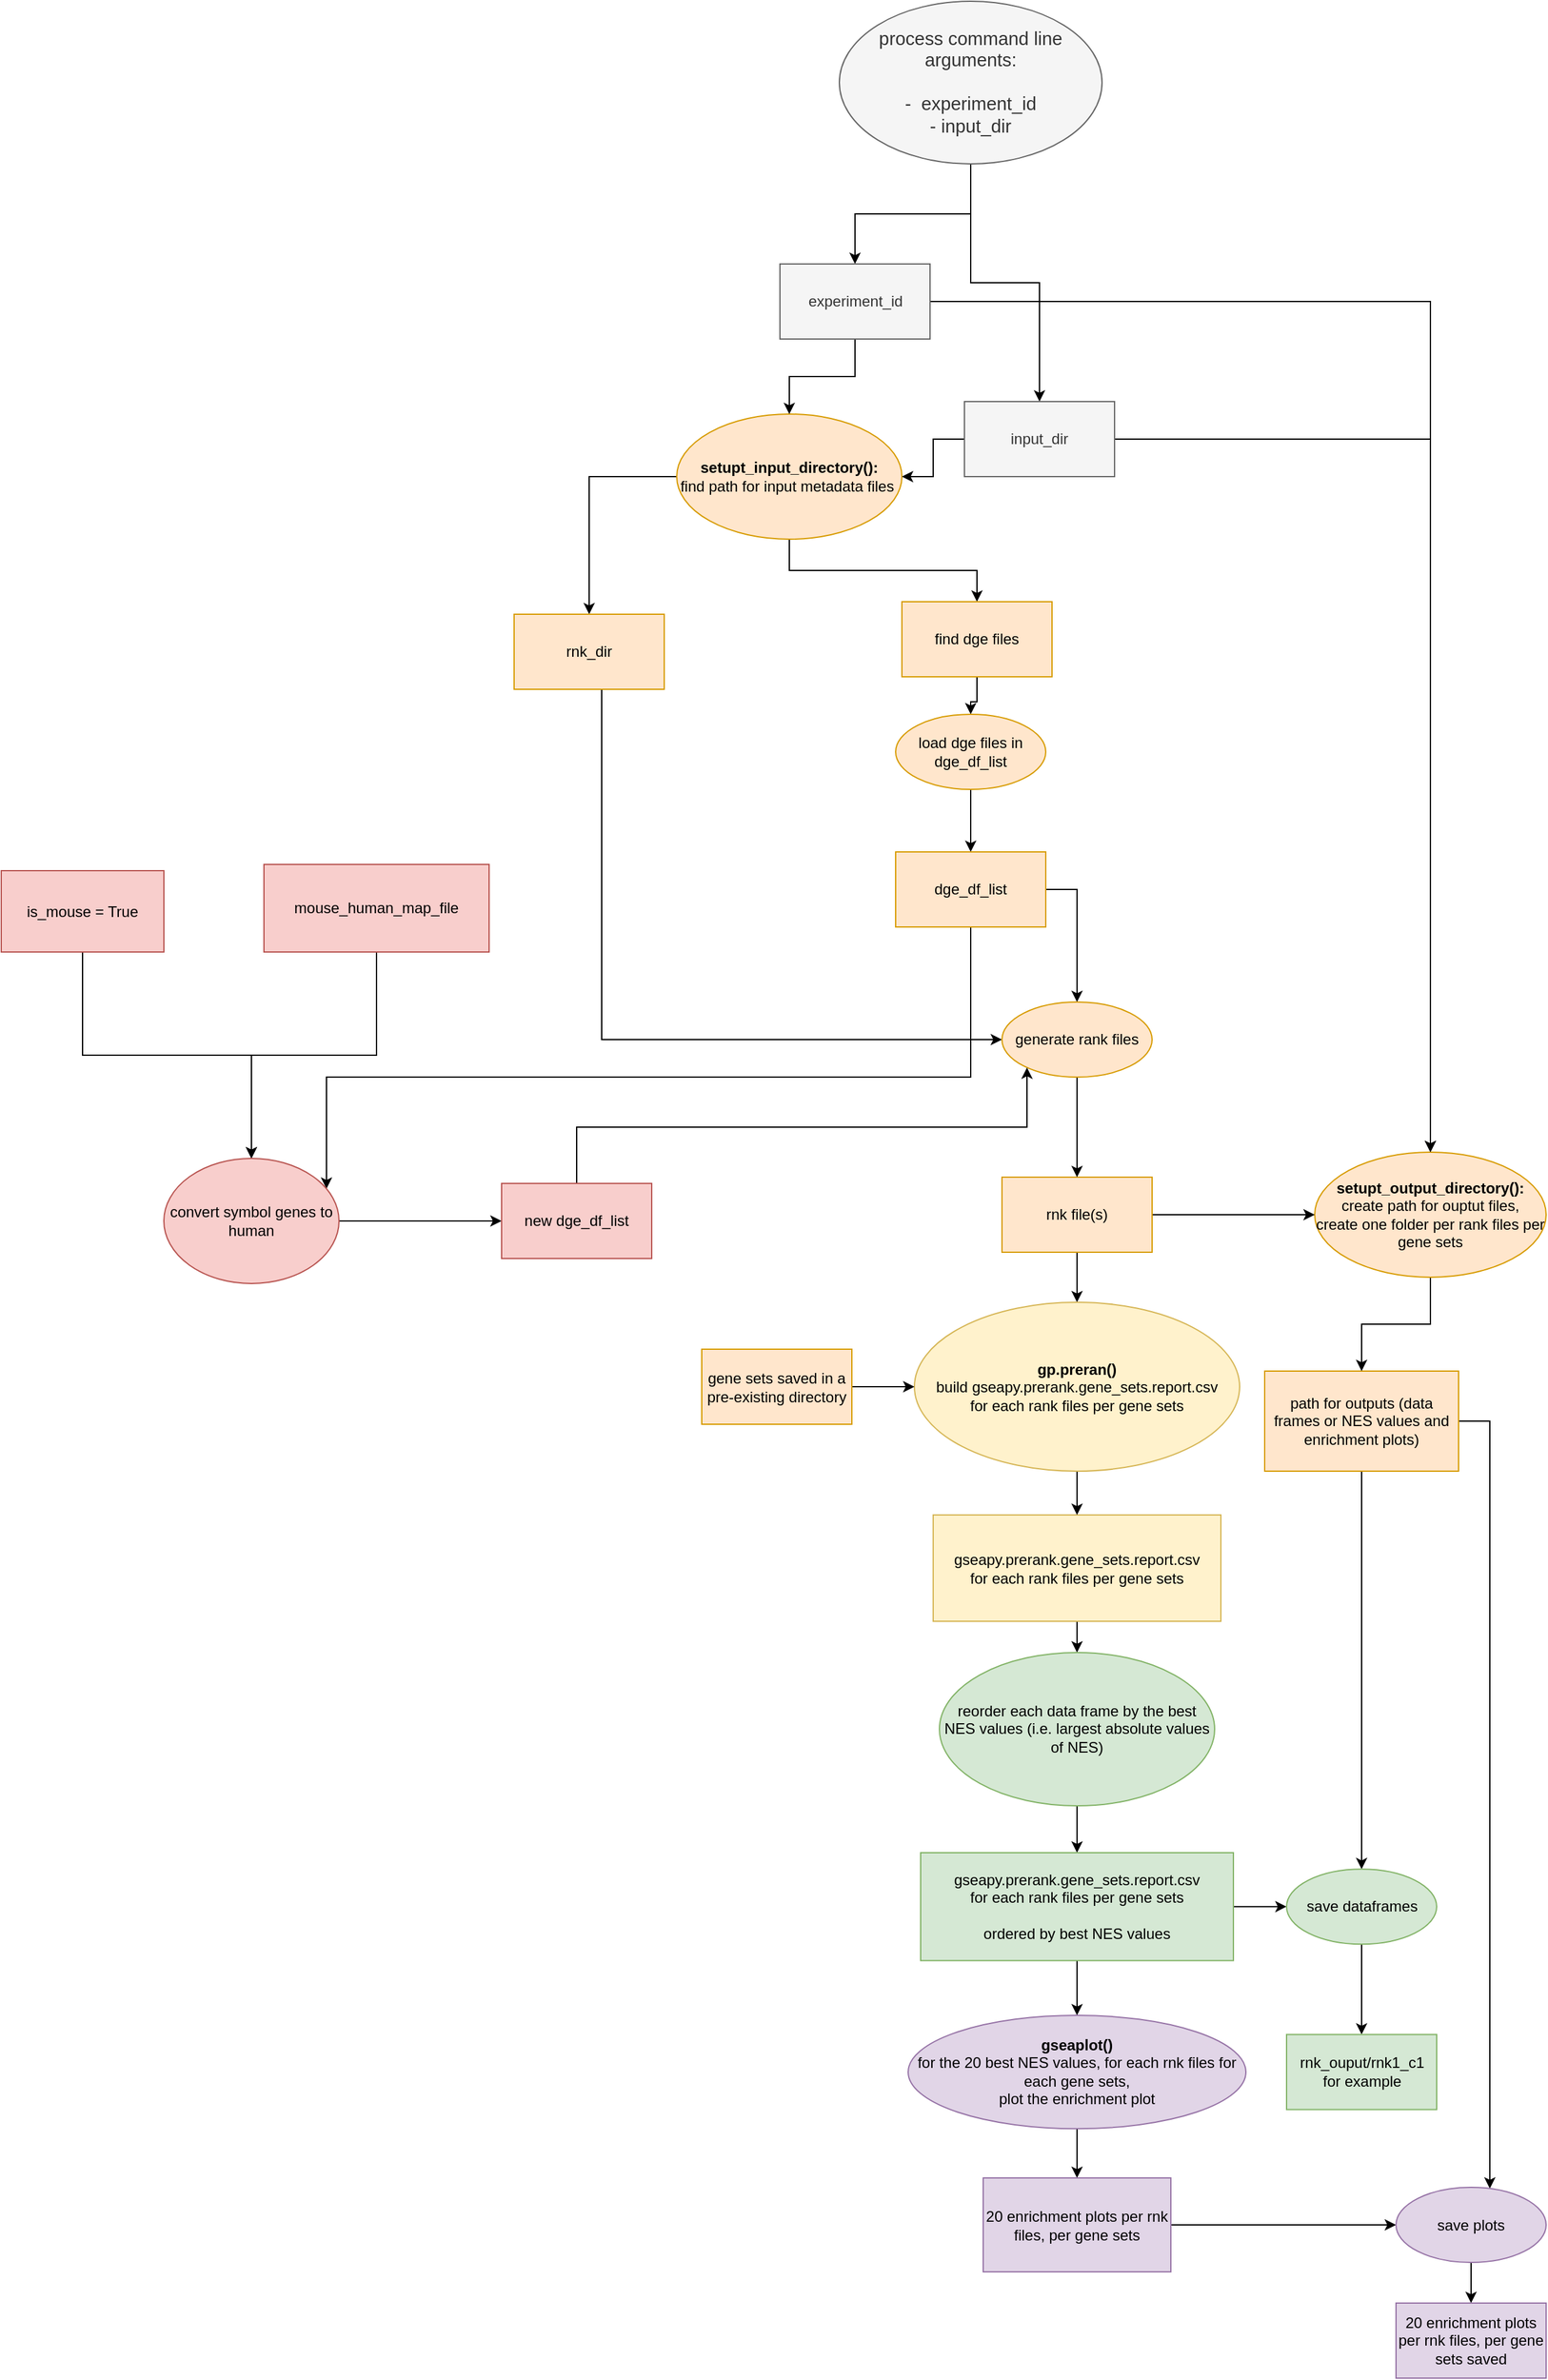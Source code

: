 <mxfile version="15.8.0" type="github">
  <diagram id="pDyUetdAAQLMD6045xFQ" name="Page-1">
    <mxGraphModel dx="1673" dy="1115" grid="1" gridSize="10" guides="1" tooltips="1" connect="1" arrows="1" fold="1" page="1" pageScale="1" pageWidth="850" pageHeight="1100" math="0" shadow="0">
      <root>
        <mxCell id="0" />
        <mxCell id="1" parent="0" />
        <mxCell id="V_4nySnlaSvJKYtQ2s8u-53" value="" style="edgeStyle=orthogonalEdgeStyle;rounded=0;orthogonalLoop=1;jettySize=auto;html=1;" edge="1" parent="1" source="V_4nySnlaSvJKYtQ2s8u-8" target="V_4nySnlaSvJKYtQ2s8u-51">
          <mxGeometry relative="1" as="geometry" />
        </mxCell>
        <mxCell id="V_4nySnlaSvJKYtQ2s8u-58" value="" style="edgeStyle=orthogonalEdgeStyle;rounded=0;orthogonalLoop=1;jettySize=auto;html=1;" edge="1" parent="1" source="V_4nySnlaSvJKYtQ2s8u-8" target="V_4nySnlaSvJKYtQ2s8u-57">
          <mxGeometry relative="1" as="geometry">
            <Array as="points">
              <mxPoint x="1210" y="1155" />
            </Array>
          </mxGeometry>
        </mxCell>
        <mxCell id="V_4nySnlaSvJKYtQ2s8u-8" value="path for outputs (data frames or NES values and enrichment plots)" style="rounded=0;whiteSpace=wrap;html=1;fillColor=#ffe6cc;strokeColor=#d79b00;" vertex="1" parent="1">
          <mxGeometry x="1030" y="1115" width="155" height="80" as="geometry" />
        </mxCell>
        <mxCell id="V_4nySnlaSvJKYtQ2s8u-28" value="" style="edgeStyle=orthogonalEdgeStyle;rounded=0;orthogonalLoop=1;jettySize=auto;html=1;" edge="1" parent="1" source="V_4nySnlaSvJKYtQ2s8u-10" target="V_4nySnlaSvJKYtQ2s8u-14">
          <mxGeometry relative="1" as="geometry" />
        </mxCell>
        <mxCell id="V_4nySnlaSvJKYtQ2s8u-74" value="" style="edgeStyle=orthogonalEdgeStyle;rounded=0;orthogonalLoop=1;jettySize=auto;html=1;" edge="1" parent="1" source="V_4nySnlaSvJKYtQ2s8u-10" target="V_4nySnlaSvJKYtQ2s8u-73">
          <mxGeometry relative="1" as="geometry" />
        </mxCell>
        <mxCell id="V_4nySnlaSvJKYtQ2s8u-10" value="&lt;span style=&quot;font-size: 11pt ; font-family: &amp;#34;calibri&amp;#34; , sans-serif&quot;&gt;process command line&lt;br&gt;arguments:&lt;br&gt;&lt;br&gt;-&amp;nbsp; experiment_id&lt;br&gt;- input_dir&lt;br&gt;&lt;/span&gt;" style="ellipse;whiteSpace=wrap;html=1;fillColor=#f5f5f5;fontColor=#333333;strokeColor=#666666;" vertex="1" parent="1">
          <mxGeometry x="690" y="20" width="210" height="130" as="geometry" />
        </mxCell>
        <mxCell id="V_4nySnlaSvJKYtQ2s8u-30" value="" style="edgeStyle=orthogonalEdgeStyle;rounded=0;orthogonalLoop=1;jettySize=auto;html=1;exitX=1;exitY=0.5;exitDx=0;exitDy=0;" edge="1" parent="1" source="V_4nySnlaSvJKYtQ2s8u-14" target="V_4nySnlaSvJKYtQ2s8u-19">
          <mxGeometry relative="1" as="geometry">
            <mxPoint x="1000" y="370" as="sourcePoint" />
          </mxGeometry>
        </mxCell>
        <mxCell id="V_4nySnlaSvJKYtQ2s8u-18" value="" style="edgeStyle=orthogonalEdgeStyle;rounded=0;orthogonalLoop=1;jettySize=auto;html=1;" edge="1" parent="1" source="V_4nySnlaSvJKYtQ2s8u-19" target="V_4nySnlaSvJKYtQ2s8u-8">
          <mxGeometry relative="1" as="geometry" />
        </mxCell>
        <mxCell id="V_4nySnlaSvJKYtQ2s8u-19" value="&lt;b&gt;setupt_output_directory():&lt;/b&gt; &lt;br&gt;create path for ouptut files,&lt;br&gt;create one folder per rank files per gene sets" style="ellipse;whiteSpace=wrap;html=1;rounded=0;fillColor=#ffe6cc;strokeColor=#d79b00;" vertex="1" parent="1">
          <mxGeometry x="1070" y="940" width="185" height="100" as="geometry" />
        </mxCell>
        <mxCell id="V_4nySnlaSvJKYtQ2s8u-63" value="" style="edgeStyle=orthogonalEdgeStyle;rounded=0;orthogonalLoop=1;jettySize=auto;html=1;" edge="1" parent="1" source="V_4nySnlaSvJKYtQ2s8u-20" target="V_4nySnlaSvJKYtQ2s8u-62">
          <mxGeometry relative="1" as="geometry" />
        </mxCell>
        <mxCell id="V_4nySnlaSvJKYtQ2s8u-82" value="" style="edgeStyle=orthogonalEdgeStyle;rounded=0;orthogonalLoop=1;jettySize=auto;html=1;" edge="1" parent="1" source="V_4nySnlaSvJKYtQ2s8u-20" target="V_4nySnlaSvJKYtQ2s8u-81">
          <mxGeometry relative="1" as="geometry" />
        </mxCell>
        <mxCell id="V_4nySnlaSvJKYtQ2s8u-20" value="&lt;b&gt;setupt_input_directory():&lt;/b&gt; &lt;br&gt;find path for input metadata files&amp;nbsp;" style="ellipse;whiteSpace=wrap;html=1;rounded=0;fillColor=#ffe6cc;strokeColor=#d79b00;" vertex="1" parent="1">
          <mxGeometry x="560" y="350" width="180" height="100" as="geometry" />
        </mxCell>
        <mxCell id="V_4nySnlaSvJKYtQ2s8u-29" value="" style="edgeStyle=orthogonalEdgeStyle;rounded=0;orthogonalLoop=1;jettySize=auto;html=1;" edge="1" parent="1" source="V_4nySnlaSvJKYtQ2s8u-14" target="V_4nySnlaSvJKYtQ2s8u-20">
          <mxGeometry relative="1" as="geometry" />
        </mxCell>
        <mxCell id="V_4nySnlaSvJKYtQ2s8u-14" value="&lt;span&gt;input_dir&lt;/span&gt;" style="rounded=0;whiteSpace=wrap;html=1;fillColor=#f5f5f5;fontColor=#333333;strokeColor=#666666;" vertex="1" parent="1">
          <mxGeometry x="790" y="340" width="120" height="60" as="geometry" />
        </mxCell>
        <mxCell id="V_4nySnlaSvJKYtQ2s8u-40" value="" style="edgeStyle=orthogonalEdgeStyle;rounded=0;orthogonalLoop=1;jettySize=auto;html=1;" edge="1" parent="1" source="V_4nySnlaSvJKYtQ2s8u-31" target="V_4nySnlaSvJKYtQ2s8u-39">
          <mxGeometry relative="1" as="geometry" />
        </mxCell>
        <mxCell id="V_4nySnlaSvJKYtQ2s8u-31" value="gseapy.prerank.gene_sets.report.csv&lt;br&gt;for each rank files per gene sets" style="whiteSpace=wrap;html=1;rounded=0;strokeColor=#d6b656;fillColor=#fff2cc;" vertex="1" parent="1">
          <mxGeometry x="765" y="1230" width="230" height="85" as="geometry" />
        </mxCell>
        <mxCell id="V_4nySnlaSvJKYtQ2s8u-36" value="" style="edgeStyle=orthogonalEdgeStyle;rounded=0;orthogonalLoop=1;jettySize=auto;html=1;" edge="1" parent="1" source="V_4nySnlaSvJKYtQ2s8u-33" target="V_4nySnlaSvJKYtQ2s8u-35">
          <mxGeometry relative="1" as="geometry" />
        </mxCell>
        <mxCell id="V_4nySnlaSvJKYtQ2s8u-101" value="" style="edgeStyle=orthogonalEdgeStyle;rounded=0;orthogonalLoop=1;jettySize=auto;html=1;" edge="1" parent="1" source="V_4nySnlaSvJKYtQ2s8u-33" target="V_4nySnlaSvJKYtQ2s8u-19">
          <mxGeometry relative="1" as="geometry" />
        </mxCell>
        <mxCell id="V_4nySnlaSvJKYtQ2s8u-33" value="rnk file(s)" style="whiteSpace=wrap;html=1;rounded=0;strokeColor=#d79b00;fillColor=#ffe6cc;" vertex="1" parent="1">
          <mxGeometry x="820" y="960" width="120" height="60" as="geometry" />
        </mxCell>
        <mxCell id="V_4nySnlaSvJKYtQ2s8u-37" value="" style="edgeStyle=orthogonalEdgeStyle;rounded=0;orthogonalLoop=1;jettySize=auto;html=1;" edge="1" parent="1" source="V_4nySnlaSvJKYtQ2s8u-35" target="V_4nySnlaSvJKYtQ2s8u-31">
          <mxGeometry relative="1" as="geometry" />
        </mxCell>
        <mxCell id="V_4nySnlaSvJKYtQ2s8u-35" value="&lt;span&gt;&lt;b&gt;gp.preran()&lt;/b&gt;&lt;br&gt;build gseapy.prerank.gene_sets.report.csv&lt;/span&gt;&lt;br&gt;&lt;span&gt;for each rank files per gene sets&lt;/span&gt;" style="ellipse;whiteSpace=wrap;html=1;rounded=0;strokeColor=#d6b656;fillColor=#fff2cc;" vertex="1" parent="1">
          <mxGeometry x="750" y="1060" width="260" height="135" as="geometry" />
        </mxCell>
        <mxCell id="V_4nySnlaSvJKYtQ2s8u-100" value="" style="edgeStyle=orthogonalEdgeStyle;rounded=0;orthogonalLoop=1;jettySize=auto;html=1;" edge="1" parent="1" source="V_4nySnlaSvJKYtQ2s8u-38" target="V_4nySnlaSvJKYtQ2s8u-35">
          <mxGeometry relative="1" as="geometry" />
        </mxCell>
        <mxCell id="V_4nySnlaSvJKYtQ2s8u-38" value="gene sets saved in a pre-existing directory" style="rounded=0;whiteSpace=wrap;html=1;fillColor=#ffe6cc;strokeColor=#d79b00;" vertex="1" parent="1">
          <mxGeometry x="580" y="1097.5" width="120" height="60" as="geometry" />
        </mxCell>
        <mxCell id="V_4nySnlaSvJKYtQ2s8u-46" value="" style="edgeStyle=orthogonalEdgeStyle;rounded=0;orthogonalLoop=1;jettySize=auto;html=1;" edge="1" parent="1" source="V_4nySnlaSvJKYtQ2s8u-39" target="V_4nySnlaSvJKYtQ2s8u-45">
          <mxGeometry relative="1" as="geometry" />
        </mxCell>
        <mxCell id="V_4nySnlaSvJKYtQ2s8u-39" value="reorder each data frame by the best NES values (i.e. largest absolute values of NES)" style="ellipse;whiteSpace=wrap;html=1;rounded=0;strokeColor=#82b366;fillColor=#d5e8d4;" vertex="1" parent="1">
          <mxGeometry x="770" y="1340" width="220" height="122.5" as="geometry" />
        </mxCell>
        <mxCell id="V_4nySnlaSvJKYtQ2s8u-48" value="" style="edgeStyle=orthogonalEdgeStyle;rounded=0;orthogonalLoop=1;jettySize=auto;html=1;" edge="1" parent="1" source="V_4nySnlaSvJKYtQ2s8u-45" target="V_4nySnlaSvJKYtQ2s8u-47">
          <mxGeometry relative="1" as="geometry" />
        </mxCell>
        <mxCell id="V_4nySnlaSvJKYtQ2s8u-99" value="" style="edgeStyle=orthogonalEdgeStyle;rounded=0;orthogonalLoop=1;jettySize=auto;html=1;" edge="1" parent="1" source="V_4nySnlaSvJKYtQ2s8u-45" target="V_4nySnlaSvJKYtQ2s8u-51">
          <mxGeometry relative="1" as="geometry" />
        </mxCell>
        <mxCell id="V_4nySnlaSvJKYtQ2s8u-45" value="&lt;span&gt;gseapy.prerank.gene_sets.report.csv&lt;/span&gt;&lt;br&gt;&lt;span&gt;for each rank files per gene sets&lt;br&gt;&lt;br&gt;ordered by best NES values&lt;br&gt;&lt;/span&gt;" style="whiteSpace=wrap;html=1;rounded=0;strokeColor=#82b366;fillColor=#d5e8d4;" vertex="1" parent="1">
          <mxGeometry x="755" y="1500" width="250" height="86.25" as="geometry" />
        </mxCell>
        <mxCell id="V_4nySnlaSvJKYtQ2s8u-50" value="" style="edgeStyle=orthogonalEdgeStyle;rounded=0;orthogonalLoop=1;jettySize=auto;html=1;" edge="1" parent="1" source="V_4nySnlaSvJKYtQ2s8u-47" target="V_4nySnlaSvJKYtQ2s8u-49">
          <mxGeometry relative="1" as="geometry" />
        </mxCell>
        <mxCell id="V_4nySnlaSvJKYtQ2s8u-47" value="&lt;b&gt;gseaplot()&lt;/b&gt;&lt;br&gt;for the 20 best NES values, for each rnk files for each gene sets,&lt;br&gt;plot the enrichment plot" style="ellipse;whiteSpace=wrap;html=1;rounded=0;strokeColor=#9673a6;fillColor=#e1d5e7;" vertex="1" parent="1">
          <mxGeometry x="745" y="1630" width="270" height="90.63" as="geometry" />
        </mxCell>
        <mxCell id="V_4nySnlaSvJKYtQ2s8u-59" value="" style="edgeStyle=orthogonalEdgeStyle;rounded=0;orthogonalLoop=1;jettySize=auto;html=1;" edge="1" parent="1" source="V_4nySnlaSvJKYtQ2s8u-49" target="V_4nySnlaSvJKYtQ2s8u-57">
          <mxGeometry relative="1" as="geometry" />
        </mxCell>
        <mxCell id="V_4nySnlaSvJKYtQ2s8u-49" value="20 enrichment plots per rnk files, per gene sets" style="whiteSpace=wrap;html=1;rounded=0;strokeColor=#9673a6;fillColor=#e1d5e7;" vertex="1" parent="1">
          <mxGeometry x="805" y="1760" width="150" height="75.05" as="geometry" />
        </mxCell>
        <mxCell id="V_4nySnlaSvJKYtQ2s8u-55" value="" style="edgeStyle=orthogonalEdgeStyle;rounded=0;orthogonalLoop=1;jettySize=auto;html=1;" edge="1" parent="1" source="V_4nySnlaSvJKYtQ2s8u-51" target="V_4nySnlaSvJKYtQ2s8u-54">
          <mxGeometry relative="1" as="geometry" />
        </mxCell>
        <mxCell id="V_4nySnlaSvJKYtQ2s8u-51" value="save dataframes" style="ellipse;whiteSpace=wrap;html=1;rounded=0;strokeColor=#82b366;fillColor=#d5e8d4;" vertex="1" parent="1">
          <mxGeometry x="1047.5" y="1513.13" width="120" height="60" as="geometry" />
        </mxCell>
        <mxCell id="V_4nySnlaSvJKYtQ2s8u-54" value="rnk_ouput/rnk1_c1&lt;br&gt;for example" style="whiteSpace=wrap;html=1;rounded=0;strokeColor=#82b366;fillColor=#d5e8d4;" vertex="1" parent="1">
          <mxGeometry x="1047.5" y="1645.31" width="120" height="60" as="geometry" />
        </mxCell>
        <mxCell id="V_4nySnlaSvJKYtQ2s8u-61" value="" style="edgeStyle=orthogonalEdgeStyle;rounded=0;orthogonalLoop=1;jettySize=auto;html=1;" edge="1" parent="1" source="V_4nySnlaSvJKYtQ2s8u-57" target="V_4nySnlaSvJKYtQ2s8u-60">
          <mxGeometry relative="1" as="geometry" />
        </mxCell>
        <mxCell id="V_4nySnlaSvJKYtQ2s8u-57" value="save plots" style="ellipse;whiteSpace=wrap;html=1;rounded=0;strokeColor=#9673a6;fillColor=#e1d5e7;" vertex="1" parent="1">
          <mxGeometry x="1135" y="1767.52" width="120" height="60" as="geometry" />
        </mxCell>
        <mxCell id="V_4nySnlaSvJKYtQ2s8u-60" value="&lt;span&gt;20 enrichment plots per rnk files, per gene sets saved&lt;/span&gt;" style="whiteSpace=wrap;html=1;rounded=0;strokeColor=#9673a6;fillColor=#e1d5e7;" vertex="1" parent="1">
          <mxGeometry x="1135" y="1860" width="120" height="60" as="geometry" />
        </mxCell>
        <mxCell id="V_4nySnlaSvJKYtQ2s8u-71" value="" style="edgeStyle=orthogonalEdgeStyle;rounded=0;orthogonalLoop=1;jettySize=auto;html=1;entryX=0;entryY=0.5;entryDx=0;entryDy=0;" edge="1" parent="1" source="V_4nySnlaSvJKYtQ2s8u-62" target="V_4nySnlaSvJKYtQ2s8u-87">
          <mxGeometry relative="1" as="geometry">
            <mxPoint x="417.5" y="635" as="targetPoint" />
            <Array as="points">
              <mxPoint x="500" y="850" />
            </Array>
          </mxGeometry>
        </mxCell>
        <mxCell id="V_4nySnlaSvJKYtQ2s8u-62" value="rnk_dir" style="whiteSpace=wrap;html=1;rounded=0;strokeColor=#d79b00;fillColor=#ffe6cc;" vertex="1" parent="1">
          <mxGeometry x="430" y="510" width="120" height="60" as="geometry" />
        </mxCell>
        <mxCell id="V_4nySnlaSvJKYtQ2s8u-75" value="" style="edgeStyle=orthogonalEdgeStyle;rounded=0;orthogonalLoop=1;jettySize=auto;html=1;" edge="1" parent="1" source="V_4nySnlaSvJKYtQ2s8u-73" target="V_4nySnlaSvJKYtQ2s8u-20">
          <mxGeometry relative="1" as="geometry" />
        </mxCell>
        <mxCell id="V_4nySnlaSvJKYtQ2s8u-80" value="" style="edgeStyle=orthogonalEdgeStyle;rounded=0;orthogonalLoop=1;jettySize=auto;html=1;" edge="1" parent="1" source="V_4nySnlaSvJKYtQ2s8u-73" target="V_4nySnlaSvJKYtQ2s8u-19">
          <mxGeometry relative="1" as="geometry" />
        </mxCell>
        <mxCell id="V_4nySnlaSvJKYtQ2s8u-73" value="experiment_id" style="whiteSpace=wrap;html=1;fontColor=#333333;strokeColor=#666666;fillColor=#f5f5f5;" vertex="1" parent="1">
          <mxGeometry x="642.5" y="230" width="120" height="60" as="geometry" />
        </mxCell>
        <mxCell id="V_4nySnlaSvJKYtQ2s8u-84" value="" style="edgeStyle=orthogonalEdgeStyle;rounded=0;orthogonalLoop=1;jettySize=auto;html=1;" edge="1" parent="1" source="V_4nySnlaSvJKYtQ2s8u-81" target="V_4nySnlaSvJKYtQ2s8u-83">
          <mxGeometry relative="1" as="geometry" />
        </mxCell>
        <mxCell id="V_4nySnlaSvJKYtQ2s8u-81" value="find dge files" style="whiteSpace=wrap;html=1;rounded=0;strokeColor=#d79b00;fillColor=#ffe6cc;" vertex="1" parent="1">
          <mxGeometry x="740" y="500" width="120" height="60" as="geometry" />
        </mxCell>
        <mxCell id="V_4nySnlaSvJKYtQ2s8u-86" value="" style="edgeStyle=orthogonalEdgeStyle;rounded=0;orthogonalLoop=1;jettySize=auto;html=1;" edge="1" parent="1" source="V_4nySnlaSvJKYtQ2s8u-83" target="V_4nySnlaSvJKYtQ2s8u-85">
          <mxGeometry relative="1" as="geometry" />
        </mxCell>
        <mxCell id="V_4nySnlaSvJKYtQ2s8u-83" value="load dge files in dge_df_list" style="ellipse;whiteSpace=wrap;html=1;rounded=0;strokeColor=#d79b00;fillColor=#ffe6cc;" vertex="1" parent="1">
          <mxGeometry x="735" y="590" width="120" height="60" as="geometry" />
        </mxCell>
        <mxCell id="V_4nySnlaSvJKYtQ2s8u-88" value="" style="edgeStyle=orthogonalEdgeStyle;rounded=0;orthogonalLoop=1;jettySize=auto;html=1;" edge="1" parent="1" source="V_4nySnlaSvJKYtQ2s8u-85" target="V_4nySnlaSvJKYtQ2s8u-87">
          <mxGeometry relative="1" as="geometry">
            <Array as="points">
              <mxPoint x="880" y="730" />
            </Array>
          </mxGeometry>
        </mxCell>
        <mxCell id="V_4nySnlaSvJKYtQ2s8u-98" value="" style="edgeStyle=orthogonalEdgeStyle;rounded=0;orthogonalLoop=1;jettySize=auto;html=1;" edge="1" parent="1" source="V_4nySnlaSvJKYtQ2s8u-85" target="V_4nySnlaSvJKYtQ2s8u-92">
          <mxGeometry relative="1" as="geometry">
            <Array as="points">
              <mxPoint x="795" y="880" />
              <mxPoint x="280" y="880" />
            </Array>
          </mxGeometry>
        </mxCell>
        <mxCell id="V_4nySnlaSvJKYtQ2s8u-85" value="dge_df_list" style="whiteSpace=wrap;html=1;rounded=0;strokeColor=#d79b00;fillColor=#ffe6cc;" vertex="1" parent="1">
          <mxGeometry x="735" y="700" width="120" height="60" as="geometry" />
        </mxCell>
        <mxCell id="V_4nySnlaSvJKYtQ2s8u-89" value="" style="edgeStyle=orthogonalEdgeStyle;rounded=0;orthogonalLoop=1;jettySize=auto;html=1;" edge="1" parent="1" source="V_4nySnlaSvJKYtQ2s8u-87" target="V_4nySnlaSvJKYtQ2s8u-33">
          <mxGeometry relative="1" as="geometry" />
        </mxCell>
        <mxCell id="V_4nySnlaSvJKYtQ2s8u-87" value="generate rank files" style="ellipse;whiteSpace=wrap;html=1;rounded=0;strokeColor=#d79b00;fillColor=#ffe6cc;" vertex="1" parent="1">
          <mxGeometry x="820" y="820" width="120" height="60" as="geometry" />
        </mxCell>
        <mxCell id="V_4nySnlaSvJKYtQ2s8u-94" value="" style="edgeStyle=orthogonalEdgeStyle;rounded=0;orthogonalLoop=1;jettySize=auto;html=1;entryX=0.5;entryY=0;entryDx=0;entryDy=0;" edge="1" parent="1" source="V_4nySnlaSvJKYtQ2s8u-90" target="V_4nySnlaSvJKYtQ2s8u-92">
          <mxGeometry relative="1" as="geometry">
            <mxPoint x="230" y="955" as="targetPoint" />
          </mxGeometry>
        </mxCell>
        <mxCell id="V_4nySnlaSvJKYtQ2s8u-90" value="mouse_human_map_file" style="rounded=0;whiteSpace=wrap;html=1;fillColor=#f8cecc;strokeColor=#b85450;" vertex="1" parent="1">
          <mxGeometry x="230" y="710" width="180" height="70" as="geometry" />
        </mxCell>
        <mxCell id="V_4nySnlaSvJKYtQ2s8u-93" value="" style="edgeStyle=orthogonalEdgeStyle;rounded=0;orthogonalLoop=1;jettySize=auto;html=1;entryX=0.5;entryY=0;entryDx=0;entryDy=0;" edge="1" parent="1" source="V_4nySnlaSvJKYtQ2s8u-91" target="V_4nySnlaSvJKYtQ2s8u-92">
          <mxGeometry relative="1" as="geometry">
            <mxPoint x="230" y="955" as="targetPoint" />
          </mxGeometry>
        </mxCell>
        <mxCell id="V_4nySnlaSvJKYtQ2s8u-91" value="is_mouse = True" style="rounded=0;whiteSpace=wrap;html=1;fillColor=#f8cecc;strokeColor=#b85450;" vertex="1" parent="1">
          <mxGeometry x="20" y="715" width="130" height="65" as="geometry" />
        </mxCell>
        <mxCell id="V_4nySnlaSvJKYtQ2s8u-96" value="" style="edgeStyle=orthogonalEdgeStyle;rounded=0;orthogonalLoop=1;jettySize=auto;html=1;exitX=1;exitY=0.5;exitDx=0;exitDy=0;" edge="1" parent="1" source="V_4nySnlaSvJKYtQ2s8u-92" target="V_4nySnlaSvJKYtQ2s8u-95">
          <mxGeometry relative="1" as="geometry">
            <mxPoint x="300" y="1005" as="sourcePoint" />
          </mxGeometry>
        </mxCell>
        <mxCell id="V_4nySnlaSvJKYtQ2s8u-92" value="convert symbol genes to human" style="ellipse;whiteSpace=wrap;html=1;rounded=0;strokeColor=#b85450;fillColor=#f8cecc;" vertex="1" parent="1">
          <mxGeometry x="150" y="945" width="140" height="100" as="geometry" />
        </mxCell>
        <mxCell id="V_4nySnlaSvJKYtQ2s8u-97" value="" style="edgeStyle=orthogonalEdgeStyle;rounded=0;orthogonalLoop=1;jettySize=auto;html=1;" edge="1" parent="1" source="V_4nySnlaSvJKYtQ2s8u-95" target="V_4nySnlaSvJKYtQ2s8u-87">
          <mxGeometry relative="1" as="geometry">
            <Array as="points">
              <mxPoint x="840" y="920" />
            </Array>
          </mxGeometry>
        </mxCell>
        <mxCell id="V_4nySnlaSvJKYtQ2s8u-95" value="new dge_df_list" style="whiteSpace=wrap;html=1;rounded=0;strokeColor=#b85450;fillColor=#f8cecc;" vertex="1" parent="1">
          <mxGeometry x="420" y="965" width="120" height="60" as="geometry" />
        </mxCell>
      </root>
    </mxGraphModel>
  </diagram>
</mxfile>
